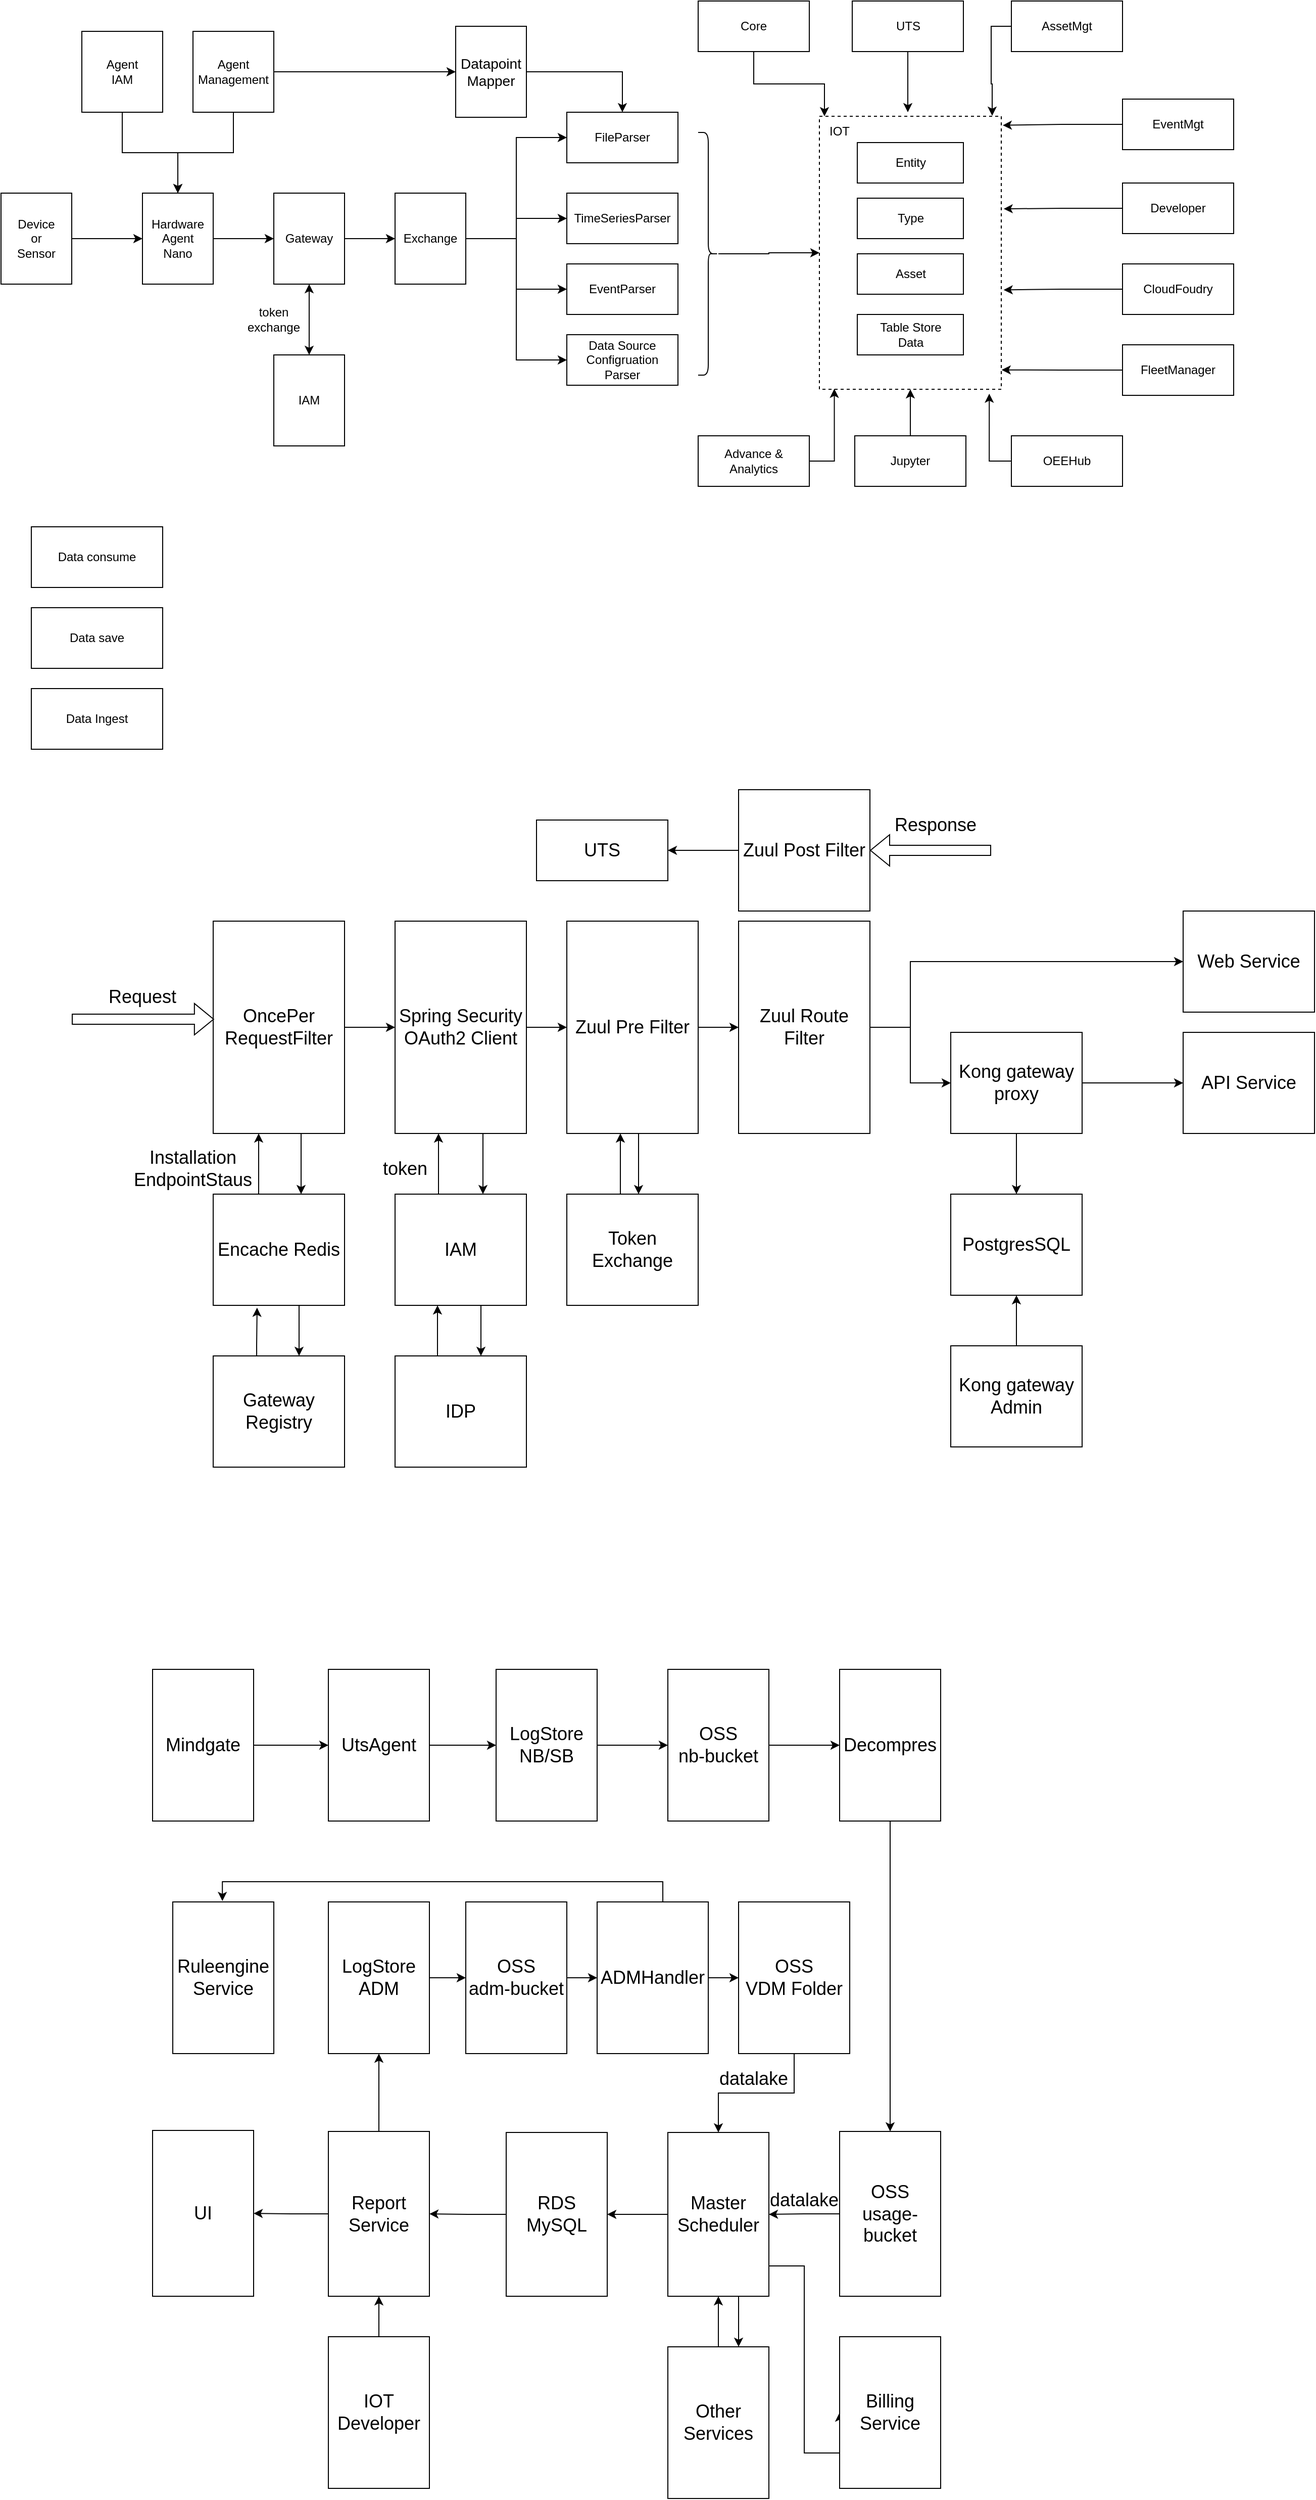 <mxfile version="20.8.22" type="github">
  <diagram name="Page-1" id="Gea0iCd4BmjyHOqQIzp8">
    <mxGraphModel dx="2311" dy="795" grid="1" gridSize="10" guides="1" tooltips="1" connect="1" arrows="1" fold="1" page="1" pageScale="1" pageWidth="827" pageHeight="1169" math="0" shadow="0">
      <root>
        <mxCell id="0" />
        <mxCell id="1" parent="0" />
        <mxCell id="7LKU8TGoPf8nIpHQMbau-7" value="" style="edgeStyle=orthogonalEdgeStyle;rounded=0;orthogonalLoop=1;jettySize=auto;html=1;" parent="1" source="7LKU8TGoPf8nIpHQMbau-1" target="7LKU8TGoPf8nIpHQMbau-2" edge="1">
          <mxGeometry relative="1" as="geometry" />
        </mxCell>
        <mxCell id="7LKU8TGoPf8nIpHQMbau-1" value="Device&lt;br&gt;or&lt;br&gt;Sensor" style="rounded=0;whiteSpace=wrap;html=1;" parent="1" vertex="1">
          <mxGeometry x="40" y="230" width="70" height="90" as="geometry" />
        </mxCell>
        <mxCell id="7LKU8TGoPf8nIpHQMbau-9" value="" style="edgeStyle=orthogonalEdgeStyle;rounded=0;orthogonalLoop=1;jettySize=auto;html=1;" parent="1" source="7LKU8TGoPf8nIpHQMbau-2" target="7LKU8TGoPf8nIpHQMbau-8" edge="1">
          <mxGeometry relative="1" as="geometry" />
        </mxCell>
        <mxCell id="7LKU8TGoPf8nIpHQMbau-2" value="Hardware&lt;br&gt;Agent&lt;br&gt;Nano" style="rounded=0;whiteSpace=wrap;html=1;" parent="1" vertex="1">
          <mxGeometry x="180" y="230" width="70" height="90" as="geometry" />
        </mxCell>
        <mxCell id="7LKU8TGoPf8nIpHQMbau-5" style="edgeStyle=orthogonalEdgeStyle;rounded=0;orthogonalLoop=1;jettySize=auto;html=1;entryX=0.5;entryY=0;entryDx=0;entryDy=0;" parent="1" source="7LKU8TGoPf8nIpHQMbau-3" target="7LKU8TGoPf8nIpHQMbau-2" edge="1">
          <mxGeometry relative="1" as="geometry" />
        </mxCell>
        <mxCell id="7LKU8TGoPf8nIpHQMbau-23" value="" style="edgeStyle=orthogonalEdgeStyle;rounded=0;orthogonalLoop=1;jettySize=auto;html=1;" parent="1" source="7LKU8TGoPf8nIpHQMbau-3" edge="1">
          <mxGeometry relative="1" as="geometry">
            <mxPoint x="490" y="110" as="targetPoint" />
          </mxGeometry>
        </mxCell>
        <mxCell id="7LKU8TGoPf8nIpHQMbau-3" value="Agent&lt;br&gt;Management" style="rounded=0;whiteSpace=wrap;html=1;" parent="1" vertex="1">
          <mxGeometry x="230" y="70" width="80" height="80" as="geometry" />
        </mxCell>
        <mxCell id="7LKU8TGoPf8nIpHQMbau-6" value="" style="edgeStyle=orthogonalEdgeStyle;rounded=0;orthogonalLoop=1;jettySize=auto;html=1;" parent="1" source="7LKU8TGoPf8nIpHQMbau-4" target="7LKU8TGoPf8nIpHQMbau-2" edge="1">
          <mxGeometry relative="1" as="geometry" />
        </mxCell>
        <mxCell id="7LKU8TGoPf8nIpHQMbau-4" value="Agent&lt;br&gt;IAM" style="rounded=0;whiteSpace=wrap;html=1;" parent="1" vertex="1">
          <mxGeometry x="120" y="70" width="80" height="80" as="geometry" />
        </mxCell>
        <mxCell id="7LKU8TGoPf8nIpHQMbau-16" value="" style="edgeStyle=orthogonalEdgeStyle;rounded=0;orthogonalLoop=1;jettySize=auto;html=1;" parent="1" source="7LKU8TGoPf8nIpHQMbau-8" target="7LKU8TGoPf8nIpHQMbau-15" edge="1">
          <mxGeometry relative="1" as="geometry" />
        </mxCell>
        <mxCell id="7LKU8TGoPf8nIpHQMbau-8" value="Gateway&lt;br&gt;" style="rounded=0;whiteSpace=wrap;html=1;" parent="1" vertex="1">
          <mxGeometry x="310" y="230" width="70" height="90" as="geometry" />
        </mxCell>
        <mxCell id="7LKU8TGoPf8nIpHQMbau-10" value="token exchange" style="text;html=1;strokeColor=none;fillColor=none;align=center;verticalAlign=middle;whiteSpace=wrap;rounded=0;" parent="1" vertex="1">
          <mxGeometry x="280" y="340" width="60" height="30" as="geometry" />
        </mxCell>
        <mxCell id="7LKU8TGoPf8nIpHQMbau-12" value="IAM" style="rounded=0;whiteSpace=wrap;html=1;" parent="1" vertex="1">
          <mxGeometry x="310" y="390" width="70" height="90" as="geometry" />
        </mxCell>
        <mxCell id="7LKU8TGoPf8nIpHQMbau-14" value="" style="endArrow=classic;startArrow=classic;html=1;rounded=0;entryX=0.5;entryY=1;entryDx=0;entryDy=0;exitX=0.5;exitY=0;exitDx=0;exitDy=0;" parent="1" source="7LKU8TGoPf8nIpHQMbau-12" target="7LKU8TGoPf8nIpHQMbau-8" edge="1">
          <mxGeometry width="50" height="50" relative="1" as="geometry">
            <mxPoint x="410" y="370" as="sourcePoint" />
            <mxPoint x="460" y="320" as="targetPoint" />
          </mxGeometry>
        </mxCell>
        <mxCell id="7LKU8TGoPf8nIpHQMbau-25" value="" style="edgeStyle=orthogonalEdgeStyle;rounded=0;orthogonalLoop=1;jettySize=auto;html=1;" parent="1" source="7LKU8TGoPf8nIpHQMbau-15" target="7LKU8TGoPf8nIpHQMbau-19" edge="1">
          <mxGeometry relative="1" as="geometry" />
        </mxCell>
        <mxCell id="7LKU8TGoPf8nIpHQMbau-26" style="edgeStyle=orthogonalEdgeStyle;rounded=0;orthogonalLoop=1;jettySize=auto;html=1;entryX=0;entryY=0.5;entryDx=0;entryDy=0;" parent="1" source="7LKU8TGoPf8nIpHQMbau-15" target="7LKU8TGoPf8nIpHQMbau-18" edge="1">
          <mxGeometry relative="1" as="geometry" />
        </mxCell>
        <mxCell id="7LKU8TGoPf8nIpHQMbau-27" style="edgeStyle=orthogonalEdgeStyle;rounded=0;orthogonalLoop=1;jettySize=auto;html=1;entryX=0;entryY=0.5;entryDx=0;entryDy=0;" parent="1" source="7LKU8TGoPf8nIpHQMbau-15" target="7LKU8TGoPf8nIpHQMbau-17" edge="1">
          <mxGeometry relative="1" as="geometry" />
        </mxCell>
        <mxCell id="7LKU8TGoPf8nIpHQMbau-28" style="edgeStyle=orthogonalEdgeStyle;rounded=0;orthogonalLoop=1;jettySize=auto;html=1;entryX=0;entryY=0.5;entryDx=0;entryDy=0;" parent="1" source="7LKU8TGoPf8nIpHQMbau-15" target="7LKU8TGoPf8nIpHQMbau-20" edge="1">
          <mxGeometry relative="1" as="geometry" />
        </mxCell>
        <mxCell id="7LKU8TGoPf8nIpHQMbau-15" value="Exchange" style="rounded=0;whiteSpace=wrap;html=1;" parent="1" vertex="1">
          <mxGeometry x="430" y="230" width="70" height="90" as="geometry" />
        </mxCell>
        <mxCell id="7LKU8TGoPf8nIpHQMbau-17" value="FileParser" style="rounded=0;whiteSpace=wrap;html=1;" parent="1" vertex="1">
          <mxGeometry x="600" y="150" width="110" height="50" as="geometry" />
        </mxCell>
        <mxCell id="7LKU8TGoPf8nIpHQMbau-18" value="TimeSeriesParser" style="rounded=0;whiteSpace=wrap;html=1;" parent="1" vertex="1">
          <mxGeometry x="600" y="230" width="110" height="50" as="geometry" />
        </mxCell>
        <mxCell id="7LKU8TGoPf8nIpHQMbau-19" value="EventParser" style="rounded=0;whiteSpace=wrap;html=1;" parent="1" vertex="1">
          <mxGeometry x="600" y="300" width="110" height="50" as="geometry" />
        </mxCell>
        <mxCell id="7LKU8TGoPf8nIpHQMbau-20" value="Data Source&lt;br&gt;Configruation&lt;br&gt;Parser" style="rounded=0;whiteSpace=wrap;html=1;" parent="1" vertex="1">
          <mxGeometry x="600" y="370" width="110" height="50" as="geometry" />
        </mxCell>
        <mxCell id="7LKU8TGoPf8nIpHQMbau-24" style="edgeStyle=orthogonalEdgeStyle;rounded=0;orthogonalLoop=1;jettySize=auto;html=1;entryX=0.5;entryY=0;entryDx=0;entryDy=0;" parent="1" source="7LKU8TGoPf8nIpHQMbau-21" target="7LKU8TGoPf8nIpHQMbau-17" edge="1">
          <mxGeometry relative="1" as="geometry" />
        </mxCell>
        <mxCell id="7LKU8TGoPf8nIpHQMbau-21" value="&lt;font style=&quot;font-size: 14px;&quot;&gt;Datapoint&lt;br&gt;Mapper&lt;/font&gt;" style="rounded=0;whiteSpace=wrap;html=1;" parent="1" vertex="1">
          <mxGeometry x="490" y="65" width="70" height="90" as="geometry" />
        </mxCell>
        <mxCell id="7LKU8TGoPf8nIpHQMbau-37" value="" style="edgeStyle=orthogonalEdgeStyle;rounded=0;orthogonalLoop=1;jettySize=auto;html=1;" parent="1" source="7LKU8TGoPf8nIpHQMbau-29" target="7LKU8TGoPf8nIpHQMbau-31" edge="1">
          <mxGeometry relative="1" as="geometry" />
        </mxCell>
        <mxCell id="7LKU8TGoPf8nIpHQMbau-29" value="" style="shape=curlyBracket;whiteSpace=wrap;html=1;rounded=1;flipH=1;labelPosition=right;verticalLabelPosition=middle;align=left;verticalAlign=middle;size=0.5;" parent="1" vertex="1">
          <mxGeometry x="730" y="170" width="20" height="240" as="geometry" />
        </mxCell>
        <mxCell id="7LKU8TGoPf8nIpHQMbau-31" value="" style="rounded=0;whiteSpace=wrap;html=1;dashed=1;" parent="1" vertex="1">
          <mxGeometry x="850" y="154" width="180" height="270" as="geometry" />
        </mxCell>
        <mxCell id="7LKU8TGoPf8nIpHQMbau-32" value="Entity" style="rounded=0;whiteSpace=wrap;html=1;" parent="1" vertex="1">
          <mxGeometry x="887.5" y="180" width="105" height="40" as="geometry" />
        </mxCell>
        <mxCell id="7LKU8TGoPf8nIpHQMbau-34" value="Type" style="rounded=0;whiteSpace=wrap;html=1;" parent="1" vertex="1">
          <mxGeometry x="887.5" y="235" width="105" height="40" as="geometry" />
        </mxCell>
        <mxCell id="7LKU8TGoPf8nIpHQMbau-35" value="Asset" style="rounded=0;whiteSpace=wrap;html=1;" parent="1" vertex="1">
          <mxGeometry x="887.5" y="290" width="105" height="40" as="geometry" />
        </mxCell>
        <mxCell id="7LKU8TGoPf8nIpHQMbau-36" value="Table Store&lt;br&gt;Data" style="rounded=0;whiteSpace=wrap;html=1;" parent="1" vertex="1">
          <mxGeometry x="887.5" y="350" width="105" height="40" as="geometry" />
        </mxCell>
        <mxCell id="7LKU8TGoPf8nIpHQMbau-39" value="IOT" style="text;html=1;strokeColor=none;fillColor=none;align=center;verticalAlign=middle;whiteSpace=wrap;rounded=0;" parent="1" vertex="1">
          <mxGeometry x="840" y="154" width="60" height="30" as="geometry" />
        </mxCell>
        <mxCell id="7LKU8TGoPf8nIpHQMbau-56" style="edgeStyle=orthogonalEdgeStyle;rounded=0;orthogonalLoop=1;jettySize=auto;html=1;entryX=0.25;entryY=0;entryDx=0;entryDy=0;fontSize=14;" parent="1" source="7LKU8TGoPf8nIpHQMbau-40" target="7LKU8TGoPf8nIpHQMbau-39" edge="1">
          <mxGeometry relative="1" as="geometry" />
        </mxCell>
        <mxCell id="7LKU8TGoPf8nIpHQMbau-40" value="Core" style="rounded=0;whiteSpace=wrap;html=1;" parent="1" vertex="1">
          <mxGeometry x="730" y="40" width="110" height="50" as="geometry" />
        </mxCell>
        <mxCell id="7LKU8TGoPf8nIpHQMbau-59" style="edgeStyle=orthogonalEdgeStyle;rounded=0;orthogonalLoop=1;jettySize=auto;html=1;fontSize=14;" parent="1" source="7LKU8TGoPf8nIpHQMbau-41" edge="1">
          <mxGeometry relative="1" as="geometry">
            <mxPoint x="937.5" y="150" as="targetPoint" />
          </mxGeometry>
        </mxCell>
        <mxCell id="7LKU8TGoPf8nIpHQMbau-41" value="UTS" style="rounded=0;whiteSpace=wrap;html=1;" parent="1" vertex="1">
          <mxGeometry x="882.5" y="40" width="110" height="50" as="geometry" />
        </mxCell>
        <mxCell id="7LKU8TGoPf8nIpHQMbau-60" style="edgeStyle=orthogonalEdgeStyle;rounded=0;orthogonalLoop=1;jettySize=auto;html=1;entryX=0.95;entryY=-0.002;entryDx=0;entryDy=0;entryPerimeter=0;fontSize=14;" parent="1" source="7LKU8TGoPf8nIpHQMbau-42" target="7LKU8TGoPf8nIpHQMbau-31" edge="1">
          <mxGeometry relative="1" as="geometry" />
        </mxCell>
        <mxCell id="7LKU8TGoPf8nIpHQMbau-42" value="AssetMgt" style="rounded=0;whiteSpace=wrap;html=1;" parent="1" vertex="1">
          <mxGeometry x="1040" y="40" width="110" height="50" as="geometry" />
        </mxCell>
        <mxCell id="7LKU8TGoPf8nIpHQMbau-62" style="edgeStyle=orthogonalEdgeStyle;rounded=0;orthogonalLoop=1;jettySize=auto;html=1;entryX=1.008;entryY=0.033;entryDx=0;entryDy=0;entryPerimeter=0;fontSize=14;" parent="1" source="7LKU8TGoPf8nIpHQMbau-43" target="7LKU8TGoPf8nIpHQMbau-31" edge="1">
          <mxGeometry relative="1" as="geometry" />
        </mxCell>
        <mxCell id="7LKU8TGoPf8nIpHQMbau-43" value="EventMgt" style="rounded=0;whiteSpace=wrap;html=1;" parent="1" vertex="1">
          <mxGeometry x="1150" y="137" width="110" height="50" as="geometry" />
        </mxCell>
        <mxCell id="7LKU8TGoPf8nIpHQMbau-63" style="edgeStyle=orthogonalEdgeStyle;rounded=0;orthogonalLoop=1;jettySize=auto;html=1;entryX=1.013;entryY=0.339;entryDx=0;entryDy=0;entryPerimeter=0;fontSize=14;" parent="1" source="7LKU8TGoPf8nIpHQMbau-44" target="7LKU8TGoPf8nIpHQMbau-31" edge="1">
          <mxGeometry relative="1" as="geometry" />
        </mxCell>
        <mxCell id="7LKU8TGoPf8nIpHQMbau-44" value="Developer" style="rounded=0;whiteSpace=wrap;html=1;" parent="1" vertex="1">
          <mxGeometry x="1150" y="220" width="110" height="50" as="geometry" />
        </mxCell>
        <mxCell id="7LKU8TGoPf8nIpHQMbau-64" style="edgeStyle=orthogonalEdgeStyle;rounded=0;orthogonalLoop=1;jettySize=auto;html=1;entryX=1.013;entryY=0.636;entryDx=0;entryDy=0;entryPerimeter=0;fontSize=14;" parent="1" source="7LKU8TGoPf8nIpHQMbau-45" target="7LKU8TGoPf8nIpHQMbau-31" edge="1">
          <mxGeometry relative="1" as="geometry" />
        </mxCell>
        <mxCell id="7LKU8TGoPf8nIpHQMbau-45" value="CloudFoudry" style="rounded=0;whiteSpace=wrap;html=1;" parent="1" vertex="1">
          <mxGeometry x="1150" y="300" width="110" height="50" as="geometry" />
        </mxCell>
        <mxCell id="7LKU8TGoPf8nIpHQMbau-65" style="edgeStyle=orthogonalEdgeStyle;rounded=0;orthogonalLoop=1;jettySize=auto;html=1;entryX=1.002;entryY=0.929;entryDx=0;entryDy=0;entryPerimeter=0;fontSize=14;" parent="1" source="7LKU8TGoPf8nIpHQMbau-46" target="7LKU8TGoPf8nIpHQMbau-31" edge="1">
          <mxGeometry relative="1" as="geometry" />
        </mxCell>
        <mxCell id="7LKU8TGoPf8nIpHQMbau-46" value="FleetManager" style="rounded=0;whiteSpace=wrap;html=1;" parent="1" vertex="1">
          <mxGeometry x="1150" y="380" width="110" height="50" as="geometry" />
        </mxCell>
        <mxCell id="7LKU8TGoPf8nIpHQMbau-66" style="edgeStyle=orthogonalEdgeStyle;rounded=0;orthogonalLoop=1;jettySize=auto;html=1;entryX=0.934;entryY=1.016;entryDx=0;entryDy=0;entryPerimeter=0;fontSize=14;" parent="1" source="7LKU8TGoPf8nIpHQMbau-47" target="7LKU8TGoPf8nIpHQMbau-31" edge="1">
          <mxGeometry relative="1" as="geometry" />
        </mxCell>
        <mxCell id="7LKU8TGoPf8nIpHQMbau-47" value="OEEHub" style="rounded=0;whiteSpace=wrap;html=1;" parent="1" vertex="1">
          <mxGeometry x="1040" y="470" width="110" height="50" as="geometry" />
        </mxCell>
        <mxCell id="7LKU8TGoPf8nIpHQMbau-67" style="edgeStyle=orthogonalEdgeStyle;rounded=0;orthogonalLoop=1;jettySize=auto;html=1;entryX=0.5;entryY=1;entryDx=0;entryDy=0;fontSize=14;" parent="1" source="7LKU8TGoPf8nIpHQMbau-48" target="7LKU8TGoPf8nIpHQMbau-31" edge="1">
          <mxGeometry relative="1" as="geometry" />
        </mxCell>
        <mxCell id="7LKU8TGoPf8nIpHQMbau-48" value="Jupyter" style="rounded=0;whiteSpace=wrap;html=1;" parent="1" vertex="1">
          <mxGeometry x="885" y="470" width="110" height="50" as="geometry" />
        </mxCell>
        <mxCell id="7LKU8TGoPf8nIpHQMbau-68" style="edgeStyle=orthogonalEdgeStyle;rounded=0;orthogonalLoop=1;jettySize=auto;html=1;entryX=0.082;entryY=0.998;entryDx=0;entryDy=0;entryPerimeter=0;fontSize=14;" parent="1" source="7LKU8TGoPf8nIpHQMbau-49" target="7LKU8TGoPf8nIpHQMbau-31" edge="1">
          <mxGeometry relative="1" as="geometry" />
        </mxCell>
        <mxCell id="7LKU8TGoPf8nIpHQMbau-49" value="Advance &amp;amp; Analytics" style="rounded=0;whiteSpace=wrap;html=1;" parent="1" vertex="1">
          <mxGeometry x="730" y="470" width="110" height="50" as="geometry" />
        </mxCell>
        <mxCell id="7LKU8TGoPf8nIpHQMbau-50" value="Data Ingest" style="rounded=0;whiteSpace=wrap;html=1;" parent="1" vertex="1">
          <mxGeometry x="70" y="720" width="130" height="60" as="geometry" />
        </mxCell>
        <mxCell id="7LKU8TGoPf8nIpHQMbau-51" value="Data save" style="rounded=0;whiteSpace=wrap;html=1;" parent="1" vertex="1">
          <mxGeometry x="70" y="640" width="130" height="60" as="geometry" />
        </mxCell>
        <mxCell id="7LKU8TGoPf8nIpHQMbau-52" value="Data consume" style="rounded=0;whiteSpace=wrap;html=1;" parent="1" vertex="1">
          <mxGeometry x="70" y="560" width="130" height="60" as="geometry" />
        </mxCell>
        <mxCell id="yH-KIC_llfYan9y_Q7ZD-28" value="" style="edgeStyle=orthogonalEdgeStyle;rounded=0;orthogonalLoop=1;jettySize=auto;html=1;fontSize=18;" edge="1" parent="1" source="yH-KIC_llfYan9y_Q7ZD-1" target="yH-KIC_llfYan9y_Q7ZD-3">
          <mxGeometry relative="1" as="geometry" />
        </mxCell>
        <mxCell id="yH-KIC_llfYan9y_Q7ZD-32" value="" style="edgeStyle=orthogonalEdgeStyle;rounded=0;orthogonalLoop=1;jettySize=auto;html=1;fontSize=18;" edge="1" parent="1">
          <mxGeometry relative="1" as="geometry">
            <mxPoint x="337" y="1160" as="sourcePoint" />
            <mxPoint x="337" y="1220" as="targetPoint" />
          </mxGeometry>
        </mxCell>
        <mxCell id="yH-KIC_llfYan9y_Q7ZD-1" value="&lt;font style=&quot;font-size: 18px;&quot;&gt;&lt;font style=&quot;&quot;&gt;OncePer&lt;br&gt;Req&lt;/font&gt;uestFilter&lt;/font&gt;" style="rounded=0;whiteSpace=wrap;html=1;fontSize=14;" vertex="1" parent="1">
          <mxGeometry x="250" y="950" width="130" height="210" as="geometry" />
        </mxCell>
        <mxCell id="yH-KIC_llfYan9y_Q7ZD-2" style="edgeStyle=orthogonalEdgeStyle;rounded=0;orthogonalLoop=1;jettySize=auto;html=1;exitX=0.5;exitY=1;exitDx=0;exitDy=0;fontSize=18;" edge="1" parent="1" source="yH-KIC_llfYan9y_Q7ZD-1" target="yH-KIC_llfYan9y_Q7ZD-1">
          <mxGeometry relative="1" as="geometry" />
        </mxCell>
        <mxCell id="yH-KIC_llfYan9y_Q7ZD-29" value="" style="edgeStyle=orthogonalEdgeStyle;rounded=0;orthogonalLoop=1;jettySize=auto;html=1;fontSize=18;" edge="1" parent="1" source="yH-KIC_llfYan9y_Q7ZD-3" target="yH-KIC_llfYan9y_Q7ZD-4">
          <mxGeometry relative="1" as="geometry" />
        </mxCell>
        <mxCell id="yH-KIC_llfYan9y_Q7ZD-36" value="" style="edgeStyle=orthogonalEdgeStyle;rounded=0;orthogonalLoop=1;jettySize=auto;html=1;fontSize=18;" edge="1" parent="1">
          <mxGeometry relative="1" as="geometry">
            <mxPoint x="517" y="1160" as="sourcePoint" />
            <mxPoint x="517" y="1220" as="targetPoint" />
          </mxGeometry>
        </mxCell>
        <mxCell id="yH-KIC_llfYan9y_Q7ZD-3" value="&lt;span style=&quot;font-size: 18px;&quot;&gt;Spring Security OAuth2 Client&lt;/span&gt;" style="rounded=0;whiteSpace=wrap;html=1;fontSize=14;" vertex="1" parent="1">
          <mxGeometry x="430" y="950" width="130" height="210" as="geometry" />
        </mxCell>
        <mxCell id="yH-KIC_llfYan9y_Q7ZD-24" value="" style="edgeStyle=orthogonalEdgeStyle;rounded=0;orthogonalLoop=1;jettySize=auto;html=1;fontSize=18;" edge="1" parent="1">
          <mxGeometry relative="1" as="geometry">
            <mxPoint x="671" y="1160" as="sourcePoint" />
            <mxPoint x="671" y="1220" as="targetPoint" />
          </mxGeometry>
        </mxCell>
        <mxCell id="yH-KIC_llfYan9y_Q7ZD-30" value="" style="edgeStyle=orthogonalEdgeStyle;rounded=0;orthogonalLoop=1;jettySize=auto;html=1;fontSize=18;" edge="1" parent="1" source="yH-KIC_llfYan9y_Q7ZD-4" target="yH-KIC_llfYan9y_Q7ZD-5">
          <mxGeometry relative="1" as="geometry" />
        </mxCell>
        <mxCell id="yH-KIC_llfYan9y_Q7ZD-4" value="&lt;span style=&quot;font-size: 18px;&quot;&gt;Zuul Pre Filter&lt;/span&gt;" style="rounded=0;whiteSpace=wrap;html=1;fontSize=14;" vertex="1" parent="1">
          <mxGeometry x="600" y="950" width="130" height="210" as="geometry" />
        </mxCell>
        <mxCell id="yH-KIC_llfYan9y_Q7ZD-16" style="edgeStyle=orthogonalEdgeStyle;rounded=0;orthogonalLoop=1;jettySize=auto;html=1;fontSize=18;entryX=0;entryY=0.5;entryDx=0;entryDy=0;" edge="1" parent="1" source="yH-KIC_llfYan9y_Q7ZD-5" target="yH-KIC_llfYan9y_Q7ZD-15">
          <mxGeometry relative="1" as="geometry">
            <mxPoint x="1030" y="1000" as="targetPoint" />
            <Array as="points">
              <mxPoint x="940" y="1055" />
              <mxPoint x="940" y="990" />
            </Array>
          </mxGeometry>
        </mxCell>
        <mxCell id="yH-KIC_llfYan9y_Q7ZD-17" style="edgeStyle=orthogonalEdgeStyle;rounded=0;orthogonalLoop=1;jettySize=auto;html=1;entryX=0;entryY=0.5;entryDx=0;entryDy=0;fontSize=18;" edge="1" parent="1" source="yH-KIC_llfYan9y_Q7ZD-5" target="yH-KIC_llfYan9y_Q7ZD-13">
          <mxGeometry relative="1" as="geometry" />
        </mxCell>
        <mxCell id="yH-KIC_llfYan9y_Q7ZD-5" value="&lt;span style=&quot;font-size: 18px;&quot;&gt;Zuul Route Filter&lt;/span&gt;" style="rounded=0;whiteSpace=wrap;html=1;fontSize=14;" vertex="1" parent="1">
          <mxGeometry x="770" y="950" width="130" height="210" as="geometry" />
        </mxCell>
        <mxCell id="yH-KIC_llfYan9y_Q7ZD-21" value="" style="edgeStyle=orthogonalEdgeStyle;rounded=0;orthogonalLoop=1;jettySize=auto;html=1;fontSize=18;" edge="1" parent="1" source="yH-KIC_llfYan9y_Q7ZD-6" target="yH-KIC_llfYan9y_Q7ZD-19">
          <mxGeometry relative="1" as="geometry" />
        </mxCell>
        <mxCell id="yH-KIC_llfYan9y_Q7ZD-6" value="&lt;span style=&quot;font-size: 18px;&quot;&gt;Zuul Post Filter&lt;/span&gt;" style="rounded=0;whiteSpace=wrap;html=1;fontSize=14;" vertex="1" parent="1">
          <mxGeometry x="770" y="820" width="130" height="120" as="geometry" />
        </mxCell>
        <mxCell id="yH-KIC_llfYan9y_Q7ZD-37" value="" style="edgeStyle=orthogonalEdgeStyle;rounded=0;orthogonalLoop=1;jettySize=auto;html=1;fontSize=18;" edge="1" parent="1">
          <mxGeometry relative="1" as="geometry">
            <mxPoint x="515" y="1330" as="sourcePoint" />
            <mxPoint x="515" y="1380" as="targetPoint" />
          </mxGeometry>
        </mxCell>
        <mxCell id="yH-KIC_llfYan9y_Q7ZD-39" value="" style="edgeStyle=orthogonalEdgeStyle;rounded=0;orthogonalLoop=1;jettySize=auto;html=1;fontSize=18;" edge="1" parent="1">
          <mxGeometry relative="1" as="geometry">
            <mxPoint x="473" y="1220" as="sourcePoint" />
            <mxPoint x="473" y="1160" as="targetPoint" />
          </mxGeometry>
        </mxCell>
        <mxCell id="yH-KIC_llfYan9y_Q7ZD-7" value="&lt;span style=&quot;font-size: 18px;&quot;&gt;IAM&lt;/span&gt;" style="rounded=0;whiteSpace=wrap;html=1;fontSize=14;" vertex="1" parent="1">
          <mxGeometry x="430" y="1220" width="130" height="110" as="geometry" />
        </mxCell>
        <mxCell id="yH-KIC_llfYan9y_Q7ZD-38" value="" style="edgeStyle=orthogonalEdgeStyle;rounded=0;orthogonalLoop=1;jettySize=auto;html=1;fontSize=18;" edge="1" parent="1">
          <mxGeometry relative="1" as="geometry">
            <mxPoint x="472" y="1380" as="sourcePoint" />
            <mxPoint x="472" y="1330" as="targetPoint" />
          </mxGeometry>
        </mxCell>
        <mxCell id="yH-KIC_llfYan9y_Q7ZD-8" value="&lt;span style=&quot;font-size: 18px;&quot;&gt;IDP&lt;/span&gt;" style="rounded=0;whiteSpace=wrap;html=1;fontSize=14;" vertex="1" parent="1">
          <mxGeometry x="430" y="1380" width="130" height="110" as="geometry" />
        </mxCell>
        <mxCell id="yH-KIC_llfYan9y_Q7ZD-34" style="edgeStyle=orthogonalEdgeStyle;rounded=0;orthogonalLoop=1;jettySize=auto;html=1;entryX=0.165;entryY=1.021;entryDx=0;entryDy=0;entryPerimeter=0;fontSize=18;" edge="1" parent="1">
          <mxGeometry relative="1" as="geometry">
            <mxPoint x="293.034" y="1380" as="sourcePoint" />
            <mxPoint x="293.45" y="1332.31" as="targetPoint" />
            <Array as="points">
              <mxPoint x="293" y="1370" />
              <mxPoint x="293" y="1370" />
            </Array>
          </mxGeometry>
        </mxCell>
        <mxCell id="yH-KIC_llfYan9y_Q7ZD-9" value="&lt;span style=&quot;font-size: 18px;&quot;&gt;Gateway Registry&lt;/span&gt;" style="rounded=0;whiteSpace=wrap;html=1;fontSize=14;" vertex="1" parent="1">
          <mxGeometry x="250" y="1380" width="130" height="110" as="geometry" />
        </mxCell>
        <mxCell id="yH-KIC_llfYan9y_Q7ZD-31" value="" style="edgeStyle=orthogonalEdgeStyle;rounded=0;orthogonalLoop=1;jettySize=auto;html=1;fontSize=18;" edge="1" parent="1">
          <mxGeometry relative="1" as="geometry">
            <mxPoint x="295" y="1220" as="sourcePoint" />
            <mxPoint x="295" y="1160" as="targetPoint" />
            <Array as="points">
              <mxPoint x="295" y="1180" />
              <mxPoint x="295" y="1180" />
            </Array>
          </mxGeometry>
        </mxCell>
        <mxCell id="yH-KIC_llfYan9y_Q7ZD-33" value="" style="edgeStyle=orthogonalEdgeStyle;rounded=0;orthogonalLoop=1;jettySize=auto;html=1;fontSize=18;" edge="1" parent="1">
          <mxGeometry relative="1" as="geometry">
            <mxPoint x="335" y="1330" as="sourcePoint" />
            <mxPoint x="335" y="1380" as="targetPoint" />
          </mxGeometry>
        </mxCell>
        <mxCell id="yH-KIC_llfYan9y_Q7ZD-10" value="&lt;span style=&quot;font-size: 18px;&quot;&gt;Encache Redis&lt;/span&gt;" style="rounded=0;whiteSpace=wrap;html=1;fontSize=14;" vertex="1" parent="1">
          <mxGeometry x="250" y="1220" width="130" height="110" as="geometry" />
        </mxCell>
        <mxCell id="yH-KIC_llfYan9y_Q7ZD-40" value="" style="edgeStyle=orthogonalEdgeStyle;rounded=0;orthogonalLoop=1;jettySize=auto;html=1;fontSize=18;" edge="1" parent="1">
          <mxGeometry relative="1" as="geometry">
            <mxPoint x="653" y="1220" as="sourcePoint" />
            <mxPoint x="653" y="1160" as="targetPoint" />
          </mxGeometry>
        </mxCell>
        <mxCell id="yH-KIC_llfYan9y_Q7ZD-12" value="&lt;span style=&quot;font-size: 18px;&quot;&gt;Token Exchange&lt;/span&gt;" style="rounded=0;whiteSpace=wrap;html=1;fontSize=14;" vertex="1" parent="1">
          <mxGeometry x="600" y="1220" width="130" height="110" as="geometry" />
        </mxCell>
        <mxCell id="yH-KIC_llfYan9y_Q7ZD-18" value="" style="edgeStyle=orthogonalEdgeStyle;rounded=0;orthogonalLoop=1;jettySize=auto;html=1;fontSize=18;" edge="1" parent="1" source="yH-KIC_llfYan9y_Q7ZD-13" target="yH-KIC_llfYan9y_Q7ZD-14">
          <mxGeometry relative="1" as="geometry" />
        </mxCell>
        <mxCell id="yH-KIC_llfYan9y_Q7ZD-47" value="" style="edgeStyle=orthogonalEdgeStyle;rounded=0;orthogonalLoop=1;jettySize=auto;html=1;fontSize=18;" edge="1" parent="1" source="yH-KIC_llfYan9y_Q7ZD-13" target="yH-KIC_llfYan9y_Q7ZD-44">
          <mxGeometry relative="1" as="geometry" />
        </mxCell>
        <mxCell id="yH-KIC_llfYan9y_Q7ZD-13" value="&lt;span style=&quot;font-size: 18px;&quot;&gt;Kong gateway proxy&lt;/span&gt;" style="rounded=0;whiteSpace=wrap;html=1;fontSize=14;" vertex="1" parent="1">
          <mxGeometry x="980" y="1060" width="130" height="100" as="geometry" />
        </mxCell>
        <mxCell id="yH-KIC_llfYan9y_Q7ZD-14" value="&lt;span style=&quot;font-size: 18px;&quot;&gt;API Service&lt;/span&gt;" style="rounded=0;whiteSpace=wrap;html=1;fontSize=14;" vertex="1" parent="1">
          <mxGeometry x="1210" y="1060" width="130" height="100" as="geometry" />
        </mxCell>
        <mxCell id="yH-KIC_llfYan9y_Q7ZD-15" value="&lt;span style=&quot;font-size: 18px;&quot;&gt;Web Service&lt;/span&gt;" style="rounded=0;whiteSpace=wrap;html=1;fontSize=14;" vertex="1" parent="1">
          <mxGeometry x="1210" y="940" width="130" height="100" as="geometry" />
        </mxCell>
        <mxCell id="yH-KIC_llfYan9y_Q7ZD-19" value="&lt;span style=&quot;font-size: 18px;&quot;&gt;UTS&lt;/span&gt;" style="rounded=0;whiteSpace=wrap;html=1;fontSize=14;" vertex="1" parent="1">
          <mxGeometry x="570" y="850" width="130" height="60" as="geometry" />
        </mxCell>
        <mxCell id="yH-KIC_llfYan9y_Q7ZD-22" value="" style="shape=flexArrow;endArrow=classic;html=1;rounded=0;fontSize=18;entryX=1;entryY=0.5;entryDx=0;entryDy=0;" edge="1" parent="1" target="yH-KIC_llfYan9y_Q7ZD-6">
          <mxGeometry width="50" height="50" relative="1" as="geometry">
            <mxPoint x="1020" y="880" as="sourcePoint" />
            <mxPoint x="970" y="840" as="targetPoint" />
          </mxGeometry>
        </mxCell>
        <mxCell id="yH-KIC_llfYan9y_Q7ZD-23" value="Response" style="text;html=1;strokeColor=none;fillColor=none;align=center;verticalAlign=middle;whiteSpace=wrap;rounded=0;fontSize=18;" vertex="1" parent="1">
          <mxGeometry x="935" y="840" width="60" height="30" as="geometry" />
        </mxCell>
        <mxCell id="yH-KIC_llfYan9y_Q7ZD-25" value="" style="shape=flexArrow;endArrow=classic;html=1;rounded=0;fontSize=18;entryX=0.007;entryY=0.438;entryDx=0;entryDy=0;entryPerimeter=0;" edge="1" parent="1">
          <mxGeometry width="50" height="50" relative="1" as="geometry">
            <mxPoint x="110" y="1047" as="sourcePoint" />
            <mxPoint x="250.91" y="1046.98" as="targetPoint" />
          </mxGeometry>
        </mxCell>
        <mxCell id="yH-KIC_llfYan9y_Q7ZD-26" value="Request" style="text;html=1;strokeColor=none;fillColor=none;align=center;verticalAlign=middle;whiteSpace=wrap;rounded=0;fontSize=18;" vertex="1" parent="1">
          <mxGeometry x="150" y="1010" width="60" height="30" as="geometry" />
        </mxCell>
        <mxCell id="yH-KIC_llfYan9y_Q7ZD-41" value="Installation&lt;br&gt;EndpointStaus" style="text;html=1;strokeColor=none;fillColor=none;align=center;verticalAlign=middle;whiteSpace=wrap;rounded=0;fontSize=18;" vertex="1" parent="1">
          <mxGeometry x="200" y="1180" width="60" height="30" as="geometry" />
        </mxCell>
        <mxCell id="yH-KIC_llfYan9y_Q7ZD-43" value="token" style="text;html=1;strokeColor=none;fillColor=none;align=center;verticalAlign=middle;whiteSpace=wrap;rounded=0;fontSize=18;" vertex="1" parent="1">
          <mxGeometry x="410" y="1180" width="60" height="30" as="geometry" />
        </mxCell>
        <mxCell id="yH-KIC_llfYan9y_Q7ZD-44" value="&lt;span style=&quot;font-size: 18px;&quot;&gt;PostgresSQL&lt;/span&gt;" style="rounded=0;whiteSpace=wrap;html=1;fontSize=14;" vertex="1" parent="1">
          <mxGeometry x="980" y="1220" width="130" height="100" as="geometry" />
        </mxCell>
        <mxCell id="yH-KIC_llfYan9y_Q7ZD-46" value="" style="edgeStyle=orthogonalEdgeStyle;rounded=0;orthogonalLoop=1;jettySize=auto;html=1;fontSize=18;" edge="1" parent="1" source="yH-KIC_llfYan9y_Q7ZD-45" target="yH-KIC_llfYan9y_Q7ZD-44">
          <mxGeometry relative="1" as="geometry" />
        </mxCell>
        <mxCell id="yH-KIC_llfYan9y_Q7ZD-45" value="&lt;span style=&quot;font-size: 18px;&quot;&gt;Kong gateway Admin&lt;/span&gt;" style="rounded=0;whiteSpace=wrap;html=1;fontSize=14;" vertex="1" parent="1">
          <mxGeometry x="980" y="1370" width="130" height="100" as="geometry" />
        </mxCell>
        <mxCell id="yH-KIC_llfYan9y_Q7ZD-50" value="" style="edgeStyle=orthogonalEdgeStyle;rounded=0;orthogonalLoop=1;jettySize=auto;html=1;fontSize=18;" edge="1" parent="1" source="yH-KIC_llfYan9y_Q7ZD-48" target="yH-KIC_llfYan9y_Q7ZD-49">
          <mxGeometry relative="1" as="geometry" />
        </mxCell>
        <mxCell id="yH-KIC_llfYan9y_Q7ZD-48" value="&lt;span style=&quot;font-size: 18px;&quot;&gt;Mindgate&lt;/span&gt;" style="rounded=0;whiteSpace=wrap;html=1;fontSize=14;" vertex="1" parent="1">
          <mxGeometry x="190" y="1690" width="100" height="150" as="geometry" />
        </mxCell>
        <mxCell id="yH-KIC_llfYan9y_Q7ZD-52" value="" style="edgeStyle=orthogonalEdgeStyle;rounded=0;orthogonalLoop=1;jettySize=auto;html=1;fontSize=18;" edge="1" parent="1" source="yH-KIC_llfYan9y_Q7ZD-49" target="yH-KIC_llfYan9y_Q7ZD-51">
          <mxGeometry relative="1" as="geometry" />
        </mxCell>
        <mxCell id="yH-KIC_llfYan9y_Q7ZD-49" value="&lt;span style=&quot;font-size: 18px;&quot;&gt;UtsAgent&lt;/span&gt;" style="rounded=0;whiteSpace=wrap;html=1;fontSize=14;" vertex="1" parent="1">
          <mxGeometry x="364" y="1690" width="100" height="150" as="geometry" />
        </mxCell>
        <mxCell id="yH-KIC_llfYan9y_Q7ZD-61" value="" style="edgeStyle=orthogonalEdgeStyle;rounded=0;orthogonalLoop=1;jettySize=auto;html=1;fontSize=18;" edge="1" parent="1" source="yH-KIC_llfYan9y_Q7ZD-51" target="yH-KIC_llfYan9y_Q7ZD-53">
          <mxGeometry relative="1" as="geometry" />
        </mxCell>
        <mxCell id="yH-KIC_llfYan9y_Q7ZD-51" value="&lt;span style=&quot;font-size: 18px;&quot;&gt;LogStore&lt;br&gt;NB/SB&lt;br&gt;&lt;/span&gt;" style="rounded=0;whiteSpace=wrap;html=1;fontSize=14;" vertex="1" parent="1">
          <mxGeometry x="530" y="1690" width="100" height="150" as="geometry" />
        </mxCell>
        <mxCell id="yH-KIC_llfYan9y_Q7ZD-62" value="" style="edgeStyle=orthogonalEdgeStyle;rounded=0;orthogonalLoop=1;jettySize=auto;html=1;fontSize=18;" edge="1" parent="1" source="yH-KIC_llfYan9y_Q7ZD-53" target="yH-KIC_llfYan9y_Q7ZD-54">
          <mxGeometry relative="1" as="geometry" />
        </mxCell>
        <mxCell id="yH-KIC_llfYan9y_Q7ZD-53" value="&lt;span style=&quot;font-size: 18px;&quot;&gt;OSS&lt;br&gt;nb-bucket&lt;br&gt;&lt;/span&gt;" style="rounded=0;whiteSpace=wrap;html=1;fontSize=14;" vertex="1" parent="1">
          <mxGeometry x="700" y="1690" width="100" height="150" as="geometry" />
        </mxCell>
        <mxCell id="yH-KIC_llfYan9y_Q7ZD-63" value="" style="edgeStyle=orthogonalEdgeStyle;rounded=0;orthogonalLoop=1;jettySize=auto;html=1;fontSize=18;" edge="1" parent="1" source="yH-KIC_llfYan9y_Q7ZD-54" target="yH-KIC_llfYan9y_Q7ZD-56">
          <mxGeometry relative="1" as="geometry" />
        </mxCell>
        <mxCell id="yH-KIC_llfYan9y_Q7ZD-54" value="&lt;span style=&quot;font-size: 18px;&quot;&gt;Decompres&lt;br&gt;&lt;/span&gt;" style="rounded=0;whiteSpace=wrap;html=1;fontSize=14;" vertex="1" parent="1">
          <mxGeometry x="870" y="1690" width="100" height="150" as="geometry" />
        </mxCell>
        <mxCell id="yH-KIC_llfYan9y_Q7ZD-64" value="" style="edgeStyle=orthogonalEdgeStyle;rounded=0;orthogonalLoop=1;jettySize=auto;html=1;fontSize=18;" edge="1" parent="1" source="yH-KIC_llfYan9y_Q7ZD-56" target="yH-KIC_llfYan9y_Q7ZD-57">
          <mxGeometry relative="1" as="geometry" />
        </mxCell>
        <mxCell id="yH-KIC_llfYan9y_Q7ZD-56" value="&lt;span style=&quot;font-size: 18px;&quot;&gt;OSS&lt;br&gt;usage-bucket&lt;br&gt;&lt;/span&gt;" style="rounded=0;whiteSpace=wrap;html=1;fontSize=14;" vertex="1" parent="1">
          <mxGeometry x="870" y="2147" width="100" height="163" as="geometry" />
        </mxCell>
        <mxCell id="yH-KIC_llfYan9y_Q7ZD-65" value="" style="edgeStyle=orthogonalEdgeStyle;rounded=0;orthogonalLoop=1;jettySize=auto;html=1;fontSize=18;" edge="1" parent="1" source="yH-KIC_llfYan9y_Q7ZD-57" target="yH-KIC_llfYan9y_Q7ZD-58">
          <mxGeometry relative="1" as="geometry" />
        </mxCell>
        <mxCell id="yH-KIC_llfYan9y_Q7ZD-69" value="" style="edgeStyle=orthogonalEdgeStyle;rounded=0;orthogonalLoop=1;jettySize=auto;html=1;fontSize=18;" edge="1" parent="1" source="yH-KIC_llfYan9y_Q7ZD-57" target="yH-KIC_llfYan9y_Q7ZD-68">
          <mxGeometry relative="1" as="geometry">
            <Array as="points">
              <mxPoint x="770" y="2350" />
              <mxPoint x="770" y="2350" />
            </Array>
          </mxGeometry>
        </mxCell>
        <mxCell id="yH-KIC_llfYan9y_Q7ZD-84" style="edgeStyle=orthogonalEdgeStyle;rounded=0;orthogonalLoop=1;jettySize=auto;html=1;entryX=0;entryY=0.5;entryDx=0;entryDy=0;fontSize=18;" edge="1" parent="1" source="yH-KIC_llfYan9y_Q7ZD-57" target="yH-KIC_llfYan9y_Q7ZD-83">
          <mxGeometry relative="1" as="geometry">
            <Array as="points">
              <mxPoint x="835" y="2280" />
              <mxPoint x="835" y="2465" />
            </Array>
          </mxGeometry>
        </mxCell>
        <mxCell id="yH-KIC_llfYan9y_Q7ZD-57" value="&lt;span style=&quot;font-size: 18px;&quot;&gt;Master&lt;br&gt;Scheduler&lt;br&gt;&lt;/span&gt;" style="rounded=0;whiteSpace=wrap;html=1;fontSize=14;" vertex="1" parent="1">
          <mxGeometry x="700" y="2148" width="100" height="162" as="geometry" />
        </mxCell>
        <mxCell id="yH-KIC_llfYan9y_Q7ZD-66" value="" style="edgeStyle=orthogonalEdgeStyle;rounded=0;orthogonalLoop=1;jettySize=auto;html=1;fontSize=18;" edge="1" parent="1" source="yH-KIC_llfYan9y_Q7ZD-58" target="yH-KIC_llfYan9y_Q7ZD-59">
          <mxGeometry relative="1" as="geometry" />
        </mxCell>
        <mxCell id="yH-KIC_llfYan9y_Q7ZD-58" value="&lt;span style=&quot;font-size: 18px;&quot;&gt;RDS&lt;br&gt;MySQL&lt;br&gt;&lt;/span&gt;" style="rounded=0;whiteSpace=wrap;html=1;fontSize=14;" vertex="1" parent="1">
          <mxGeometry x="540" y="2148" width="100" height="162" as="geometry" />
        </mxCell>
        <mxCell id="yH-KIC_llfYan9y_Q7ZD-67" value="" style="edgeStyle=orthogonalEdgeStyle;rounded=0;orthogonalLoop=1;jettySize=auto;html=1;fontSize=18;" edge="1" parent="1" source="yH-KIC_llfYan9y_Q7ZD-59" target="yH-KIC_llfYan9y_Q7ZD-60">
          <mxGeometry relative="1" as="geometry" />
        </mxCell>
        <mxCell id="yH-KIC_llfYan9y_Q7ZD-78" style="edgeStyle=orthogonalEdgeStyle;rounded=0;orthogonalLoop=1;jettySize=auto;html=1;entryX=0.5;entryY=1;entryDx=0;entryDy=0;fontSize=18;" edge="1" parent="1" source="yH-KIC_llfYan9y_Q7ZD-59" target="yH-KIC_llfYan9y_Q7ZD-74">
          <mxGeometry relative="1" as="geometry" />
        </mxCell>
        <mxCell id="yH-KIC_llfYan9y_Q7ZD-59" value="&lt;span style=&quot;font-size: 18px;&quot;&gt;Report&lt;br&gt;Service&lt;br&gt;&lt;/span&gt;" style="rounded=0;whiteSpace=wrap;html=1;fontSize=14;" vertex="1" parent="1">
          <mxGeometry x="364" y="2147" width="100" height="163" as="geometry" />
        </mxCell>
        <mxCell id="yH-KIC_llfYan9y_Q7ZD-60" value="&lt;span style=&quot;font-size: 18px;&quot;&gt;UI&lt;br&gt;&lt;/span&gt;" style="rounded=0;whiteSpace=wrap;html=1;fontSize=14;" vertex="1" parent="1">
          <mxGeometry x="190" y="2146" width="100" height="164" as="geometry" />
        </mxCell>
        <mxCell id="yH-KIC_llfYan9y_Q7ZD-70" value="" style="edgeStyle=orthogonalEdgeStyle;rounded=0;orthogonalLoop=1;jettySize=auto;html=1;fontSize=18;" edge="1" parent="1" source="yH-KIC_llfYan9y_Q7ZD-68" target="yH-KIC_llfYan9y_Q7ZD-57">
          <mxGeometry relative="1" as="geometry">
            <Array as="points">
              <mxPoint x="730" y="2360" />
              <mxPoint x="730" y="2360" />
            </Array>
          </mxGeometry>
        </mxCell>
        <mxCell id="yH-KIC_llfYan9y_Q7ZD-68" value="&lt;span style=&quot;font-size: 18px;&quot;&gt;Other&lt;br&gt;Services&lt;br&gt;&lt;/span&gt;" style="rounded=0;whiteSpace=wrap;html=1;fontSize=14;" vertex="1" parent="1">
          <mxGeometry x="700" y="2360" width="100" height="150" as="geometry" />
        </mxCell>
        <mxCell id="yH-KIC_llfYan9y_Q7ZD-72" value="" style="edgeStyle=orthogonalEdgeStyle;rounded=0;orthogonalLoop=1;jettySize=auto;html=1;fontSize=18;" edge="1" parent="1" source="yH-KIC_llfYan9y_Q7ZD-71" target="yH-KIC_llfYan9y_Q7ZD-59">
          <mxGeometry relative="1" as="geometry" />
        </mxCell>
        <mxCell id="yH-KIC_llfYan9y_Q7ZD-71" value="&lt;span style=&quot;font-size: 18px;&quot;&gt;IOT&lt;br&gt;Developer&lt;br&gt;&lt;/span&gt;" style="rounded=0;whiteSpace=wrap;html=1;fontSize=14;" vertex="1" parent="1">
          <mxGeometry x="364" y="2350" width="100" height="150" as="geometry" />
        </mxCell>
        <mxCell id="yH-KIC_llfYan9y_Q7ZD-81" value="" style="edgeStyle=orthogonalEdgeStyle;rounded=0;orthogonalLoop=1;jettySize=auto;html=1;fontSize=18;" edge="1" parent="1" source="yH-KIC_llfYan9y_Q7ZD-73" target="yH-KIC_llfYan9y_Q7ZD-75">
          <mxGeometry relative="1" as="geometry" />
        </mxCell>
        <mxCell id="yH-KIC_llfYan9y_Q7ZD-73" value="&lt;span style=&quot;font-size: 18px;&quot;&gt;OSS&lt;br&gt;adm-bucket&lt;br&gt;&lt;/span&gt;" style="rounded=0;whiteSpace=wrap;html=1;fontSize=14;" vertex="1" parent="1">
          <mxGeometry x="500" y="1920" width="100" height="150" as="geometry" />
        </mxCell>
        <mxCell id="yH-KIC_llfYan9y_Q7ZD-80" value="" style="edgeStyle=orthogonalEdgeStyle;rounded=0;orthogonalLoop=1;jettySize=auto;html=1;fontSize=18;" edge="1" parent="1" source="yH-KIC_llfYan9y_Q7ZD-74" target="yH-KIC_llfYan9y_Q7ZD-73">
          <mxGeometry relative="1" as="geometry" />
        </mxCell>
        <mxCell id="yH-KIC_llfYan9y_Q7ZD-74" value="&lt;span style=&quot;font-size: 18px;&quot;&gt;LogStore&lt;br&gt;ADM&lt;br&gt;&lt;/span&gt;" style="rounded=0;whiteSpace=wrap;html=1;fontSize=14;" vertex="1" parent="1">
          <mxGeometry x="364" y="1920" width="100" height="150" as="geometry" />
        </mxCell>
        <mxCell id="yH-KIC_llfYan9y_Q7ZD-82" value="" style="edgeStyle=orthogonalEdgeStyle;rounded=0;orthogonalLoop=1;jettySize=auto;html=1;fontSize=18;" edge="1" parent="1" source="yH-KIC_llfYan9y_Q7ZD-75" target="yH-KIC_llfYan9y_Q7ZD-76">
          <mxGeometry relative="1" as="geometry" />
        </mxCell>
        <mxCell id="yH-KIC_llfYan9y_Q7ZD-87" style="edgeStyle=orthogonalEdgeStyle;rounded=0;orthogonalLoop=1;jettySize=auto;html=1;entryX=0.391;entryY=-0.006;entryDx=0;entryDy=0;entryPerimeter=0;fontSize=18;" edge="1" parent="1">
          <mxGeometry relative="1" as="geometry">
            <mxPoint x="695.037" y="1920" as="sourcePoint" />
            <mxPoint x="259.1" y="1919.1" as="targetPoint" />
            <Array as="points">
              <mxPoint x="695" y="1900" />
              <mxPoint x="259" y="1900" />
            </Array>
          </mxGeometry>
        </mxCell>
        <mxCell id="yH-KIC_llfYan9y_Q7ZD-75" value="&lt;span style=&quot;font-size: 18px;&quot;&gt;ADMHandler&lt;br&gt;&lt;/span&gt;" style="rounded=0;whiteSpace=wrap;html=1;fontSize=14;" vertex="1" parent="1">
          <mxGeometry x="630" y="1920" width="110" height="150" as="geometry" />
        </mxCell>
        <mxCell id="yH-KIC_llfYan9y_Q7ZD-77" value="" style="edgeStyle=orthogonalEdgeStyle;rounded=0;orthogonalLoop=1;jettySize=auto;html=1;fontSize=18;" edge="1" parent="1" source="yH-KIC_llfYan9y_Q7ZD-76" target="yH-KIC_llfYan9y_Q7ZD-57">
          <mxGeometry relative="1" as="geometry" />
        </mxCell>
        <mxCell id="yH-KIC_llfYan9y_Q7ZD-76" value="&lt;span style=&quot;font-size: 18px;&quot;&gt;OSS&lt;br&gt;VDM Folder&lt;br&gt;&lt;/span&gt;" style="rounded=0;whiteSpace=wrap;html=1;fontSize=14;" vertex="1" parent="1">
          <mxGeometry x="770" y="1920" width="110" height="150" as="geometry" />
        </mxCell>
        <mxCell id="yH-KIC_llfYan9y_Q7ZD-83" value="&lt;span style=&quot;font-size: 18px;&quot;&gt;Billing&lt;br&gt;Service&lt;br&gt;&lt;/span&gt;" style="rounded=0;whiteSpace=wrap;html=1;fontSize=14;" vertex="1" parent="1">
          <mxGeometry x="870" y="2350" width="100" height="150" as="geometry" />
        </mxCell>
        <mxCell id="yH-KIC_llfYan9y_Q7ZD-85" value="&lt;span style=&quot;font-size: 18px;&quot;&gt;Ruleengine&lt;br&gt;Service&lt;br&gt;&lt;/span&gt;" style="rounded=0;whiteSpace=wrap;html=1;fontSize=14;" vertex="1" parent="1">
          <mxGeometry x="210" y="1920" width="100" height="150" as="geometry" />
        </mxCell>
        <mxCell id="yH-KIC_llfYan9y_Q7ZD-88" value="datalake" style="text;html=1;strokeColor=none;fillColor=none;align=center;verticalAlign=middle;whiteSpace=wrap;rounded=0;fontSize=18;" vertex="1" parent="1">
          <mxGeometry x="755" y="2080" width="60" height="30" as="geometry" />
        </mxCell>
        <mxCell id="yH-KIC_llfYan9y_Q7ZD-89" value="datalake" style="text;html=1;strokeColor=none;fillColor=none;align=center;verticalAlign=middle;whiteSpace=wrap;rounded=0;fontSize=18;" vertex="1" parent="1">
          <mxGeometry x="805" y="2200" width="60" height="30" as="geometry" />
        </mxCell>
      </root>
    </mxGraphModel>
  </diagram>
</mxfile>

